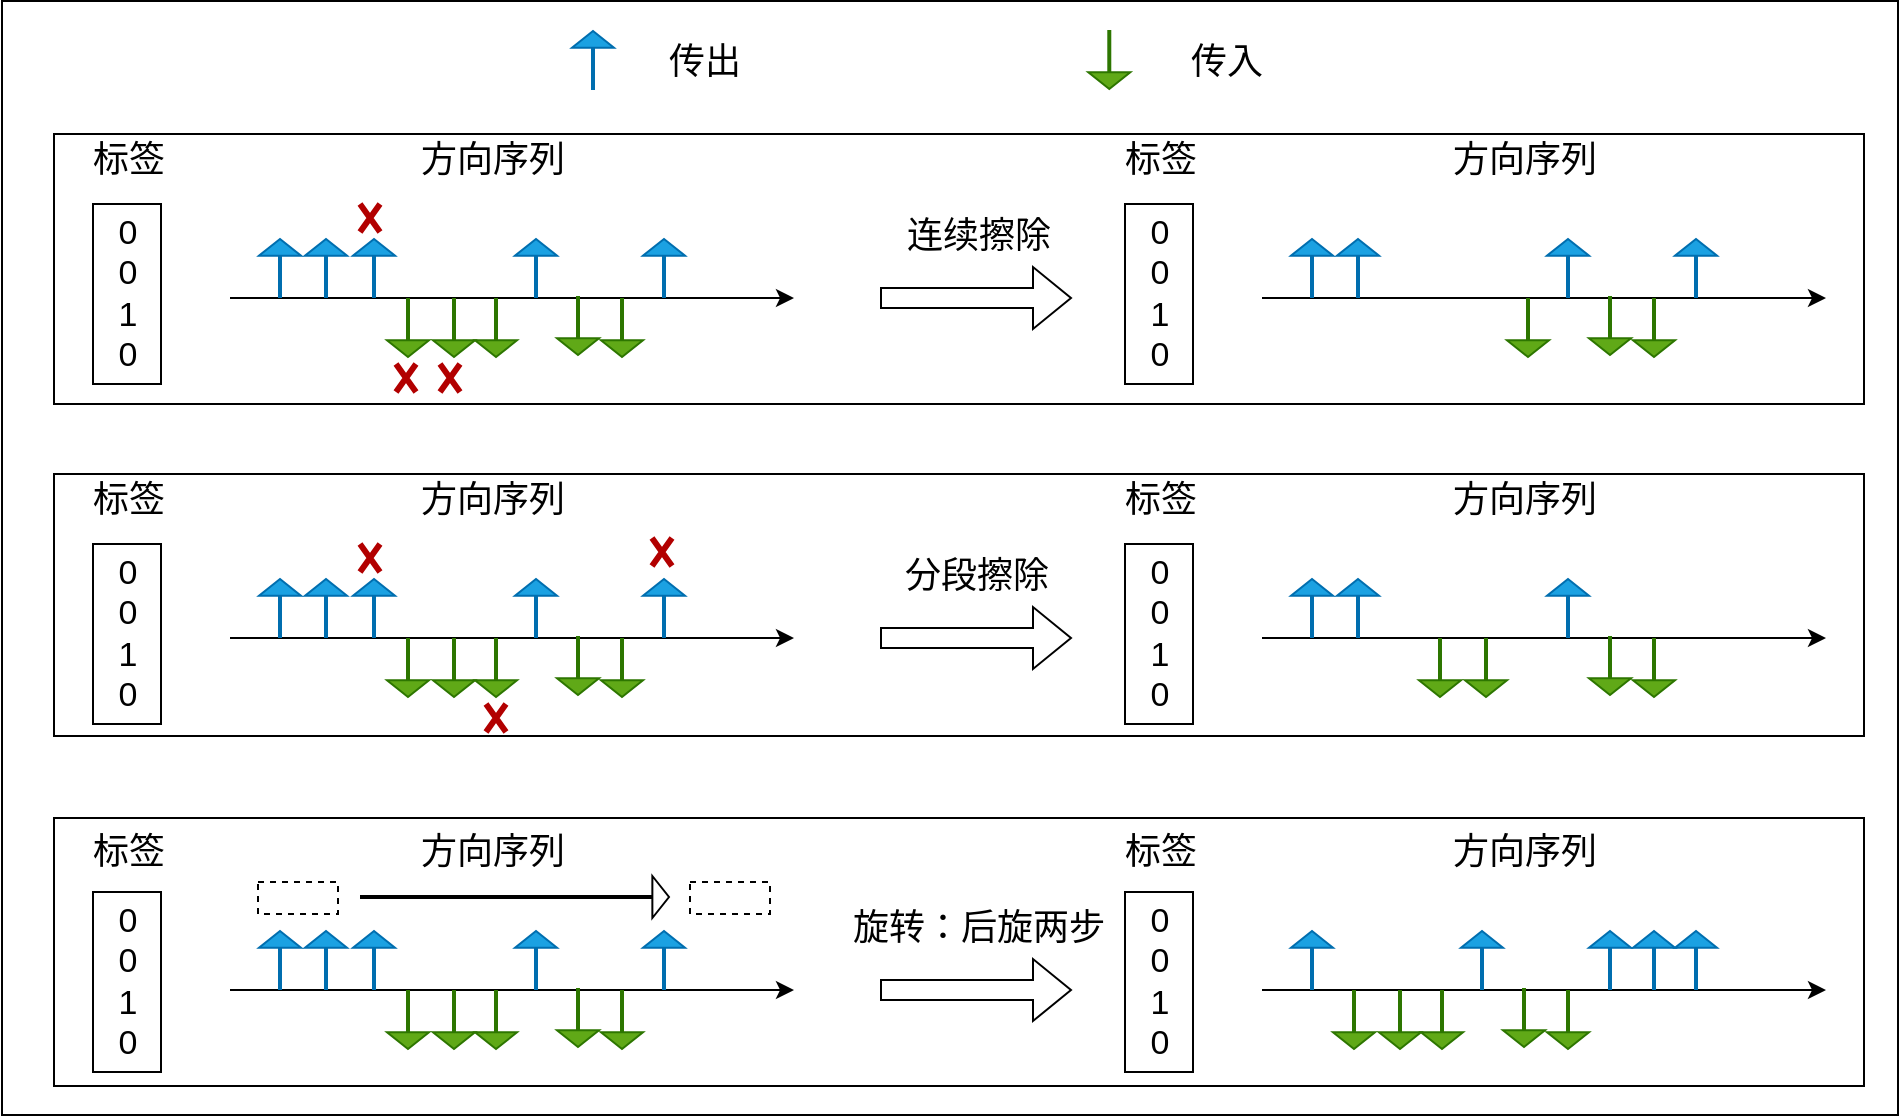 <mxfile version="24.2.7" type="github">
  <diagram name="第 1 页" id="veTfEaaRUg24bMU7oj6q">
    <mxGraphModel dx="2250" dy="939" grid="0" gridSize="10" guides="1" tooltips="1" connect="1" arrows="1" fold="1" page="0" pageScale="1" pageWidth="827" pageHeight="1169" math="0" shadow="0">
      <root>
        <mxCell id="0" />
        <mxCell id="1" parent="0" />
        <mxCell id="7KPiV920Xkv_OjgTi7J9-102" value="" style="endArrow=classic;html=1;rounded=0;fontStyle=0" edge="1" parent="1">
          <mxGeometry width="50" height="50" relative="1" as="geometry">
            <mxPoint x="-697" y="264" as="sourcePoint" />
            <mxPoint x="-415" y="264" as="targetPoint" />
          </mxGeometry>
        </mxCell>
        <mxCell id="7KPiV920Xkv_OjgTi7J9-103" value="" style="shape=flexArrow;endArrow=classic;html=1;rounded=0;fontStyle=0" edge="1" parent="1">
          <mxGeometry width="50" height="50" relative="1" as="geometry">
            <mxPoint x="-372" y="264" as="sourcePoint" />
            <mxPoint x="-276" y="264" as="targetPoint" />
          </mxGeometry>
        </mxCell>
        <mxCell id="7KPiV920Xkv_OjgTi7J9-104" value="&lt;font size=&quot;1&quot;&gt;&lt;span style=&quot;font-size: 18px;&quot;&gt;分段擦除&lt;/span&gt;&lt;/font&gt;" style="text;html=1;align=center;verticalAlign=middle;resizable=0;points=[];autosize=1;strokeColor=none;fillColor=none;fontStyle=0" vertex="1" parent="1">
          <mxGeometry x="-369" y="216" width="90" height="34" as="geometry" />
        </mxCell>
        <mxCell id="7KPiV920Xkv_OjgTi7J9-105" value="" style="shape=flexArrow;endArrow=classic;html=1;rounded=0;endWidth=19;endSize=2.44;width=1;fillColor=#1ba1e2;strokeColor=#006EAF;fontStyle=0" edge="1" parent="1">
          <mxGeometry width="50" height="50" relative="1" as="geometry">
            <mxPoint x="-649" y="264" as="sourcePoint" />
            <mxPoint x="-649" y="234" as="targetPoint" />
          </mxGeometry>
        </mxCell>
        <mxCell id="7KPiV920Xkv_OjgTi7J9-106" value="" style="shape=flexArrow;endArrow=classic;html=1;rounded=0;endWidth=19;endSize=2.44;width=1;fillColor=#1ba1e2;strokeColor=#006EAF;fontStyle=0" edge="1" parent="1">
          <mxGeometry width="50" height="50" relative="1" as="geometry">
            <mxPoint x="-625" y="264" as="sourcePoint" />
            <mxPoint x="-625" y="234" as="targetPoint" />
          </mxGeometry>
        </mxCell>
        <mxCell id="7KPiV920Xkv_OjgTi7J9-107" value="" style="shape=flexArrow;endArrow=classic;html=1;rounded=0;endWidth=19;endSize=2.44;width=1;fillColor=#1ba1e2;strokeColor=#006EAF;fontStyle=0" edge="1" parent="1">
          <mxGeometry width="50" height="50" relative="1" as="geometry">
            <mxPoint x="-672" y="264" as="sourcePoint" />
            <mxPoint x="-672" y="234" as="targetPoint" />
          </mxGeometry>
        </mxCell>
        <mxCell id="7KPiV920Xkv_OjgTi7J9-108" value="" style="shape=flexArrow;endArrow=classic;html=1;rounded=0;fillColor=#60a917;strokeColor=#2D7600;endWidth=19;endSize=2.44;width=1;fontStyle=0" edge="1" parent="1">
          <mxGeometry width="50" height="50" relative="1" as="geometry">
            <mxPoint x="-608" y="264" as="sourcePoint" />
            <mxPoint x="-608" y="294" as="targetPoint" />
          </mxGeometry>
        </mxCell>
        <mxCell id="7KPiV920Xkv_OjgTi7J9-109" value="" style="shape=flexArrow;endArrow=classic;html=1;rounded=0;fillColor=#60a917;strokeColor=#2D7600;endWidth=19;endSize=2.44;width=1;fontStyle=0" edge="1" parent="1">
          <mxGeometry width="50" height="50" relative="1" as="geometry">
            <mxPoint x="-585" y="264" as="sourcePoint" />
            <mxPoint x="-585" y="294" as="targetPoint" />
          </mxGeometry>
        </mxCell>
        <mxCell id="7KPiV920Xkv_OjgTi7J9-110" value="" style="shape=flexArrow;endArrow=classic;html=1;rounded=0;fillColor=#60a917;strokeColor=#2D7600;endWidth=19;endSize=2.44;width=1;fontStyle=0" edge="1" parent="1">
          <mxGeometry width="50" height="50" relative="1" as="geometry">
            <mxPoint x="-564" y="264" as="sourcePoint" />
            <mxPoint x="-564" y="294" as="targetPoint" />
          </mxGeometry>
        </mxCell>
        <mxCell id="7KPiV920Xkv_OjgTi7J9-111" value="" style="shape=flexArrow;endArrow=classic;html=1;rounded=0;endWidth=19;endSize=2.44;width=1;fillColor=#1ba1e2;strokeColor=#006EAF;fontStyle=0" edge="1" parent="1">
          <mxGeometry width="50" height="50" relative="1" as="geometry">
            <mxPoint x="-544" y="264" as="sourcePoint" />
            <mxPoint x="-544" y="234" as="targetPoint" />
          </mxGeometry>
        </mxCell>
        <mxCell id="7KPiV920Xkv_OjgTi7J9-112" value="" style="shape=flexArrow;endArrow=classic;html=1;rounded=0;fillColor=#60a917;strokeColor=#2D7600;endWidth=19;endSize=2.44;width=1;fontStyle=0" edge="1" parent="1">
          <mxGeometry width="50" height="50" relative="1" as="geometry">
            <mxPoint x="-523" y="263" as="sourcePoint" />
            <mxPoint x="-523" y="293" as="targetPoint" />
          </mxGeometry>
        </mxCell>
        <mxCell id="7KPiV920Xkv_OjgTi7J9-113" value="" style="shape=flexArrow;endArrow=classic;html=1;rounded=0;fillColor=#60a917;strokeColor=#2D7600;endWidth=19;endSize=2.44;width=1;fontStyle=0" edge="1" parent="1">
          <mxGeometry width="50" height="50" relative="1" as="geometry">
            <mxPoint x="-501" y="264" as="sourcePoint" />
            <mxPoint x="-501" y="294" as="targetPoint" />
          </mxGeometry>
        </mxCell>
        <mxCell id="7KPiV920Xkv_OjgTi7J9-114" value="" style="shape=flexArrow;endArrow=classic;html=1;rounded=0;endWidth=19;endSize=2.44;width=1;fillColor=#1ba1e2;strokeColor=#006EAF;fontStyle=0" edge="1" parent="1">
          <mxGeometry width="50" height="50" relative="1" as="geometry">
            <mxPoint x="-480" y="264" as="sourcePoint" />
            <mxPoint x="-480" y="234" as="targetPoint" />
          </mxGeometry>
        </mxCell>
        <mxCell id="7KPiV920Xkv_OjgTi7J9-115" value="&lt;font size=&quot;1&quot;&gt;&lt;span&gt;&lt;font style=&quot;font-size: 18px;&quot;&gt;方向序列&lt;/font&gt;&lt;/span&gt;&lt;/font&gt;" style="text;html=1;align=center;verticalAlign=middle;resizable=0;points=[];autosize=1;strokeColor=none;fillColor=none;fontStyle=0" vertex="1" parent="1">
          <mxGeometry x="-611" y="178" width="90" height="34" as="geometry" />
        </mxCell>
        <mxCell id="7KPiV920Xkv_OjgTi7J9-116" value="&lt;font size=&quot;1&quot;&gt;&lt;span&gt;&lt;font style=&quot;font-size: 18px;&quot;&gt;标签&lt;/font&gt;&lt;/span&gt;&lt;/font&gt;" style="text;html=1;align=center;verticalAlign=middle;resizable=0;points=[];autosize=1;strokeColor=none;fillColor=none;fontStyle=0" vertex="1" parent="1">
          <mxGeometry x="-775" y="178" width="54" height="34" as="geometry" />
        </mxCell>
        <mxCell id="7KPiV920Xkv_OjgTi7J9-117" value="&lt;div style=&quot;font-size: 17px;&quot;&gt;&lt;font style=&quot;font-size: 17px;&quot;&gt;&lt;span&gt;&lt;font style=&quot;font-size: 17px;&quot;&gt;0&lt;/font&gt;&lt;/span&gt;&lt;/font&gt;&lt;/div&gt;&lt;div style=&quot;font-size: 17px;&quot;&gt;&lt;font style=&quot;font-size: 17px;&quot;&gt;&lt;span&gt;&lt;font style=&quot;font-size: 17px;&quot;&gt;0&lt;br&gt;&lt;/font&gt;&lt;/span&gt;&lt;/font&gt;&lt;/div&gt;&lt;div style=&quot;font-size: 17px;&quot;&gt;&lt;font style=&quot;font-size: 17px;&quot;&gt;&lt;span&gt;&lt;font style=&quot;font-size: 17px;&quot;&gt;1&lt;/font&gt;&lt;/span&gt;&lt;/font&gt;&lt;/div&gt;&lt;div style=&quot;font-size: 17px;&quot;&gt;&lt;font style=&quot;font-size: 17px;&quot;&gt;&lt;span&gt;&lt;font style=&quot;font-size: 17px;&quot;&gt;&lt;font style=&quot;font-size: 17px;&quot;&gt;0&lt;/font&gt;&lt;br&gt;&lt;/font&gt;&lt;/span&gt;&lt;/font&gt;&lt;/div&gt;" style="rounded=0;whiteSpace=wrap;html=1;fontStyle=0" vertex="1" parent="1">
          <mxGeometry x="-765.5" y="391" width="34" height="90" as="geometry" />
        </mxCell>
        <mxCell id="7KPiV920Xkv_OjgTi7J9-118" value="" style="shape=umlDestroy;whiteSpace=wrap;html=1;strokeWidth=3;targetShapes=umlLifeline;fillColor=#e51400;fontColor=#ffffff;strokeColor=#B20000;fontStyle=0" vertex="1" parent="1">
          <mxGeometry x="-486" y="214" width="10" height="14" as="geometry" />
        </mxCell>
        <mxCell id="7KPiV920Xkv_OjgTi7J9-119" value="" style="shape=umlDestroy;whiteSpace=wrap;html=1;strokeWidth=3;targetShapes=umlLifeline;fillColor=#e51400;fontColor=#ffffff;strokeColor=#B20000;fontStyle=0" vertex="1" parent="1">
          <mxGeometry x="-632" y="217" width="10" height="14" as="geometry" />
        </mxCell>
        <mxCell id="7KPiV920Xkv_OjgTi7J9-120" value="" style="shape=umlDestroy;whiteSpace=wrap;html=1;strokeWidth=3;targetShapes=umlLifeline;fillColor=#e51400;fontColor=#ffffff;strokeColor=#B20000;fontStyle=0" vertex="1" parent="1">
          <mxGeometry x="-569" y="297" width="10" height="14" as="geometry" />
        </mxCell>
        <mxCell id="7KPiV920Xkv_OjgTi7J9-121" value="" style="endArrow=classic;html=1;rounded=0;fontStyle=0" edge="1" parent="1">
          <mxGeometry width="50" height="50" relative="1" as="geometry">
            <mxPoint x="-181" y="264" as="sourcePoint" />
            <mxPoint x="101" y="264" as="targetPoint" />
          </mxGeometry>
        </mxCell>
        <mxCell id="7KPiV920Xkv_OjgTi7J9-122" value="" style="shape=flexArrow;endArrow=classic;html=1;rounded=0;endWidth=19;endSize=2.44;width=1;fillColor=#1ba1e2;strokeColor=#006EAF;fontStyle=0" edge="1" parent="1">
          <mxGeometry width="50" height="50" relative="1" as="geometry">
            <mxPoint x="-133" y="264" as="sourcePoint" />
            <mxPoint x="-133" y="234" as="targetPoint" />
          </mxGeometry>
        </mxCell>
        <mxCell id="7KPiV920Xkv_OjgTi7J9-123" value="" style="shape=flexArrow;endArrow=classic;html=1;rounded=0;endWidth=19;endSize=2.44;width=1;fillColor=#1ba1e2;strokeColor=#006EAF;fontStyle=0" edge="1" parent="1">
          <mxGeometry width="50" height="50" relative="1" as="geometry">
            <mxPoint x="-156" y="264" as="sourcePoint" />
            <mxPoint x="-156" y="234" as="targetPoint" />
          </mxGeometry>
        </mxCell>
        <mxCell id="7KPiV920Xkv_OjgTi7J9-124" value="" style="shape=flexArrow;endArrow=classic;html=1;rounded=0;fillColor=#60a917;strokeColor=#2D7600;endWidth=19;endSize=2.44;width=1;fontStyle=0" edge="1" parent="1">
          <mxGeometry width="50" height="50" relative="1" as="geometry">
            <mxPoint x="-92" y="264" as="sourcePoint" />
            <mxPoint x="-92" y="294" as="targetPoint" />
          </mxGeometry>
        </mxCell>
        <mxCell id="7KPiV920Xkv_OjgTi7J9-125" value="" style="shape=flexArrow;endArrow=classic;html=1;rounded=0;fillColor=#60a917;strokeColor=#2D7600;endWidth=19;endSize=2.44;width=1;fontStyle=0" edge="1" parent="1">
          <mxGeometry width="50" height="50" relative="1" as="geometry">
            <mxPoint x="-69" y="264" as="sourcePoint" />
            <mxPoint x="-69" y="294" as="targetPoint" />
          </mxGeometry>
        </mxCell>
        <mxCell id="7KPiV920Xkv_OjgTi7J9-126" value="" style="shape=flexArrow;endArrow=classic;html=1;rounded=0;endWidth=19;endSize=2.44;width=1;fillColor=#1ba1e2;strokeColor=#006EAF;fontStyle=0" edge="1" parent="1">
          <mxGeometry width="50" height="50" relative="1" as="geometry">
            <mxPoint x="-28" y="264" as="sourcePoint" />
            <mxPoint x="-28" y="234" as="targetPoint" />
          </mxGeometry>
        </mxCell>
        <mxCell id="7KPiV920Xkv_OjgTi7J9-127" value="" style="shape=flexArrow;endArrow=classic;html=1;rounded=0;fillColor=#60a917;strokeColor=#2D7600;endWidth=19;endSize=2.44;width=1;fontStyle=0" edge="1" parent="1">
          <mxGeometry width="50" height="50" relative="1" as="geometry">
            <mxPoint x="-7" y="263" as="sourcePoint" />
            <mxPoint x="-7" y="293" as="targetPoint" />
          </mxGeometry>
        </mxCell>
        <mxCell id="7KPiV920Xkv_OjgTi7J9-128" value="" style="shape=flexArrow;endArrow=classic;html=1;rounded=0;fillColor=#60a917;strokeColor=#2D7600;endWidth=19;endSize=2.44;width=1;fontStyle=0" edge="1" parent="1">
          <mxGeometry width="50" height="50" relative="1" as="geometry">
            <mxPoint x="15" y="264" as="sourcePoint" />
            <mxPoint x="15" y="294" as="targetPoint" />
          </mxGeometry>
        </mxCell>
        <mxCell id="7KPiV920Xkv_OjgTi7J9-129" value="&lt;font size=&quot;1&quot;&gt;&lt;span&gt;&lt;font style=&quot;font-size: 18px;&quot;&gt;方向序列&lt;/font&gt;&lt;/span&gt;&lt;/font&gt;" style="text;html=1;align=center;verticalAlign=middle;resizable=0;points=[];autosize=1;strokeColor=none;fillColor=none;fontStyle=0" vertex="1" parent="1">
          <mxGeometry x="-95" y="178" width="90" height="34" as="geometry" />
        </mxCell>
        <mxCell id="7KPiV920Xkv_OjgTi7J9-130" value="&lt;font size=&quot;1&quot;&gt;&lt;span&gt;&lt;font style=&quot;font-size: 18px;&quot;&gt;标签&lt;/font&gt;&lt;/span&gt;&lt;/font&gt;" style="text;html=1;align=center;verticalAlign=middle;resizable=0;points=[];autosize=1;strokeColor=none;fillColor=none;fontStyle=0" vertex="1" parent="1">
          <mxGeometry x="-259" y="178" width="54" height="34" as="geometry" />
        </mxCell>
        <mxCell id="7KPiV920Xkv_OjgTi7J9-131" value="&lt;div style=&quot;font-size: 17px;&quot;&gt;&lt;font style=&quot;font-size: 17px;&quot;&gt;&lt;span&gt;&lt;font style=&quot;font-size: 17px;&quot;&gt;0&lt;/font&gt;&lt;/span&gt;&lt;/font&gt;&lt;/div&gt;&lt;div style=&quot;font-size: 17px;&quot;&gt;&lt;font style=&quot;font-size: 17px;&quot;&gt;&lt;span&gt;&lt;font style=&quot;font-size: 17px;&quot;&gt;0&lt;br&gt;&lt;/font&gt;&lt;/span&gt;&lt;/font&gt;&lt;/div&gt;&lt;div style=&quot;font-size: 17px;&quot;&gt;&lt;font style=&quot;font-size: 17px;&quot;&gt;&lt;span&gt;&lt;font style=&quot;font-size: 17px;&quot;&gt;1&lt;/font&gt;&lt;/span&gt;&lt;/font&gt;&lt;/div&gt;&lt;div style=&quot;font-size: 17px;&quot;&gt;&lt;font style=&quot;font-size: 17px;&quot;&gt;&lt;span&gt;&lt;font style=&quot;font-size: 17px;&quot;&gt;&lt;font style=&quot;font-size: 17px;&quot;&gt;0&lt;/font&gt;&lt;br&gt;&lt;/font&gt;&lt;/span&gt;&lt;/font&gt;&lt;/div&gt;" style="rounded=0;whiteSpace=wrap;html=1;fontStyle=0" vertex="1" parent="1">
          <mxGeometry x="-249.5" y="217" width="34" height="90" as="geometry" />
        </mxCell>
        <mxCell id="7KPiV920Xkv_OjgTi7J9-132" value="" style="endArrow=classic;html=1;rounded=0;fontStyle=0" edge="1" parent="1">
          <mxGeometry width="50" height="50" relative="1" as="geometry">
            <mxPoint x="-697" y="94" as="sourcePoint" />
            <mxPoint x="-415" y="94" as="targetPoint" />
          </mxGeometry>
        </mxCell>
        <mxCell id="7KPiV920Xkv_OjgTi7J9-133" value="" style="shape=flexArrow;endArrow=classic;html=1;rounded=0;fontStyle=0" edge="1" parent="1">
          <mxGeometry width="50" height="50" relative="1" as="geometry">
            <mxPoint x="-372" y="94" as="sourcePoint" />
            <mxPoint x="-276" y="94" as="targetPoint" />
          </mxGeometry>
        </mxCell>
        <mxCell id="7KPiV920Xkv_OjgTi7J9-134" value="&lt;font size=&quot;1&quot;&gt;&lt;span style=&quot;font-size: 18px;&quot;&gt;连续擦除&lt;/span&gt;&lt;/font&gt;" style="text;html=1;align=center;verticalAlign=middle;resizable=0;points=[];autosize=1;strokeColor=none;fillColor=none;fontStyle=0" vertex="1" parent="1">
          <mxGeometry x="-368" y="46" width="90" height="34" as="geometry" />
        </mxCell>
        <mxCell id="7KPiV920Xkv_OjgTi7J9-135" value="" style="shape=flexArrow;endArrow=classic;html=1;rounded=0;endWidth=19;endSize=2.44;width=1;fillColor=#1ba1e2;strokeColor=#006EAF;fontStyle=0" edge="1" parent="1">
          <mxGeometry width="50" height="50" relative="1" as="geometry">
            <mxPoint x="-649" y="94" as="sourcePoint" />
            <mxPoint x="-649" y="64" as="targetPoint" />
          </mxGeometry>
        </mxCell>
        <mxCell id="7KPiV920Xkv_OjgTi7J9-136" value="" style="shape=flexArrow;endArrow=classic;html=1;rounded=0;endWidth=19;endSize=2.44;width=1;fillColor=#1ba1e2;strokeColor=#006EAF;fontStyle=0" edge="1" parent="1">
          <mxGeometry width="50" height="50" relative="1" as="geometry">
            <mxPoint x="-625" y="94" as="sourcePoint" />
            <mxPoint x="-625" y="64" as="targetPoint" />
          </mxGeometry>
        </mxCell>
        <mxCell id="7KPiV920Xkv_OjgTi7J9-137" value="" style="shape=flexArrow;endArrow=classic;html=1;rounded=0;endWidth=19;endSize=2.44;width=1;fillColor=#1ba1e2;strokeColor=#006EAF;fontStyle=0" edge="1" parent="1">
          <mxGeometry width="50" height="50" relative="1" as="geometry">
            <mxPoint x="-672" y="94" as="sourcePoint" />
            <mxPoint x="-672" y="64" as="targetPoint" />
          </mxGeometry>
        </mxCell>
        <mxCell id="7KPiV920Xkv_OjgTi7J9-138" value="" style="shape=flexArrow;endArrow=classic;html=1;rounded=0;fillColor=#60a917;strokeColor=#2D7600;endWidth=19;endSize=2.44;width=1;fontStyle=0" edge="1" parent="1">
          <mxGeometry width="50" height="50" relative="1" as="geometry">
            <mxPoint x="-608" y="94" as="sourcePoint" />
            <mxPoint x="-608" y="124" as="targetPoint" />
          </mxGeometry>
        </mxCell>
        <mxCell id="7KPiV920Xkv_OjgTi7J9-139" value="" style="shape=flexArrow;endArrow=classic;html=1;rounded=0;fillColor=#60a917;strokeColor=#2D7600;endWidth=19;endSize=2.44;width=1;fontStyle=0" edge="1" parent="1">
          <mxGeometry width="50" height="50" relative="1" as="geometry">
            <mxPoint x="-585" y="94" as="sourcePoint" />
            <mxPoint x="-585" y="124" as="targetPoint" />
          </mxGeometry>
        </mxCell>
        <mxCell id="7KPiV920Xkv_OjgTi7J9-140" value="" style="shape=flexArrow;endArrow=classic;html=1;rounded=0;fillColor=#60a917;strokeColor=#2D7600;endWidth=19;endSize=2.44;width=1;fontStyle=0" edge="1" parent="1">
          <mxGeometry width="50" height="50" relative="1" as="geometry">
            <mxPoint x="-564" y="94" as="sourcePoint" />
            <mxPoint x="-564" y="124" as="targetPoint" />
          </mxGeometry>
        </mxCell>
        <mxCell id="7KPiV920Xkv_OjgTi7J9-141" value="" style="shape=flexArrow;endArrow=classic;html=1;rounded=0;endWidth=19;endSize=2.44;width=1;fillColor=#1ba1e2;strokeColor=#006EAF;fontStyle=0" edge="1" parent="1">
          <mxGeometry width="50" height="50" relative="1" as="geometry">
            <mxPoint x="-544" y="94" as="sourcePoint" />
            <mxPoint x="-544" y="64" as="targetPoint" />
          </mxGeometry>
        </mxCell>
        <mxCell id="7KPiV920Xkv_OjgTi7J9-142" value="" style="shape=flexArrow;endArrow=classic;html=1;rounded=0;fillColor=#60a917;strokeColor=#2D7600;endWidth=19;endSize=2.44;width=1;fontStyle=0" edge="1" parent="1">
          <mxGeometry width="50" height="50" relative="1" as="geometry">
            <mxPoint x="-523" y="93" as="sourcePoint" />
            <mxPoint x="-523" y="123" as="targetPoint" />
          </mxGeometry>
        </mxCell>
        <mxCell id="7KPiV920Xkv_OjgTi7J9-143" value="" style="shape=flexArrow;endArrow=classic;html=1;rounded=0;fillColor=#60a917;strokeColor=#2D7600;endWidth=19;endSize=2.44;width=1;fontStyle=0" edge="1" parent="1">
          <mxGeometry width="50" height="50" relative="1" as="geometry">
            <mxPoint x="-501" y="94" as="sourcePoint" />
            <mxPoint x="-501" y="124" as="targetPoint" />
          </mxGeometry>
        </mxCell>
        <mxCell id="7KPiV920Xkv_OjgTi7J9-144" value="" style="shape=flexArrow;endArrow=classic;html=1;rounded=0;endWidth=19;endSize=2.44;width=1;fillColor=#1ba1e2;strokeColor=#006EAF;fontStyle=0" edge="1" parent="1">
          <mxGeometry width="50" height="50" relative="1" as="geometry">
            <mxPoint x="-480" y="94" as="sourcePoint" />
            <mxPoint x="-480" y="64" as="targetPoint" />
          </mxGeometry>
        </mxCell>
        <mxCell id="7KPiV920Xkv_OjgTi7J9-145" value="&lt;font size=&quot;1&quot;&gt;&lt;span&gt;&lt;font style=&quot;font-size: 18px;&quot;&gt;方向序列&lt;/font&gt;&lt;/span&gt;&lt;/font&gt;" style="text;html=1;align=center;verticalAlign=middle;resizable=0;points=[];autosize=1;strokeColor=none;fillColor=none;fontStyle=0" vertex="1" parent="1">
          <mxGeometry x="-611" y="8" width="90" height="34" as="geometry" />
        </mxCell>
        <mxCell id="7KPiV920Xkv_OjgTi7J9-146" value="&lt;font size=&quot;1&quot;&gt;&lt;span&gt;&lt;font style=&quot;font-size: 18px;&quot;&gt;标签&lt;/font&gt;&lt;/span&gt;&lt;/font&gt;" style="text;html=1;align=center;verticalAlign=middle;resizable=0;points=[];autosize=1;strokeColor=none;fillColor=none;fontStyle=0" vertex="1" parent="1">
          <mxGeometry x="-775" y="8" width="54" height="34" as="geometry" />
        </mxCell>
        <mxCell id="7KPiV920Xkv_OjgTi7J9-147" value="&lt;div style=&quot;font-size: 17px;&quot;&gt;&lt;font style=&quot;font-size: 17px;&quot;&gt;&lt;span&gt;&lt;font style=&quot;font-size: 17px;&quot;&gt;0&lt;/font&gt;&lt;/span&gt;&lt;/font&gt;&lt;/div&gt;&lt;div style=&quot;font-size: 17px;&quot;&gt;&lt;font style=&quot;font-size: 17px;&quot;&gt;&lt;span&gt;&lt;font style=&quot;font-size: 17px;&quot;&gt;0&lt;br&gt;&lt;/font&gt;&lt;/span&gt;&lt;/font&gt;&lt;/div&gt;&lt;div style=&quot;font-size: 17px;&quot;&gt;&lt;font style=&quot;font-size: 17px;&quot;&gt;&lt;span&gt;&lt;font style=&quot;font-size: 17px;&quot;&gt;1&lt;/font&gt;&lt;/span&gt;&lt;/font&gt;&lt;/div&gt;&lt;div style=&quot;font-size: 17px;&quot;&gt;&lt;font style=&quot;font-size: 17px;&quot;&gt;&lt;span&gt;&lt;font style=&quot;font-size: 17px;&quot;&gt;&lt;font style=&quot;font-size: 17px;&quot;&gt;0&lt;/font&gt;&lt;br&gt;&lt;/font&gt;&lt;/span&gt;&lt;/font&gt;&lt;/div&gt;" style="rounded=0;whiteSpace=wrap;html=1;fontStyle=0" vertex="1" parent="1">
          <mxGeometry x="-765.5" y="47" width="34" height="90" as="geometry" />
        </mxCell>
        <mxCell id="7KPiV920Xkv_OjgTi7J9-148" value="" style="shape=umlDestroy;whiteSpace=wrap;html=1;strokeWidth=3;targetShapes=umlLifeline;fillColor=#e51400;fontColor=#ffffff;strokeColor=#B20000;fontStyle=0" vertex="1" parent="1">
          <mxGeometry x="-592" y="127" width="10" height="14" as="geometry" />
        </mxCell>
        <mxCell id="7KPiV920Xkv_OjgTi7J9-149" value="" style="shape=umlDestroy;whiteSpace=wrap;html=1;strokeWidth=3;targetShapes=umlLifeline;fillColor=#e51400;fontColor=#ffffff;strokeColor=#B20000;fontStyle=0" vertex="1" parent="1">
          <mxGeometry x="-632" y="47" width="10" height="14" as="geometry" />
        </mxCell>
        <mxCell id="7KPiV920Xkv_OjgTi7J9-150" value="" style="endArrow=classic;html=1;rounded=0;fontStyle=0" edge="1" parent="1">
          <mxGeometry width="50" height="50" relative="1" as="geometry">
            <mxPoint x="-181" y="94" as="sourcePoint" />
            <mxPoint x="101" y="94" as="targetPoint" />
          </mxGeometry>
        </mxCell>
        <mxCell id="7KPiV920Xkv_OjgTi7J9-151" value="" style="shape=flexArrow;endArrow=classic;html=1;rounded=0;endWidth=19;endSize=2.44;width=1;fillColor=#1ba1e2;strokeColor=#006EAF;fontStyle=0" edge="1" parent="1">
          <mxGeometry width="50" height="50" relative="1" as="geometry">
            <mxPoint x="-133" y="94" as="sourcePoint" />
            <mxPoint x="-133" y="64" as="targetPoint" />
          </mxGeometry>
        </mxCell>
        <mxCell id="7KPiV920Xkv_OjgTi7J9-152" value="" style="shape=flexArrow;endArrow=classic;html=1;rounded=0;endWidth=19;endSize=2.44;width=1;fillColor=#1ba1e2;strokeColor=#006EAF;fontStyle=0" edge="1" parent="1">
          <mxGeometry width="50" height="50" relative="1" as="geometry">
            <mxPoint x="-156" y="94" as="sourcePoint" />
            <mxPoint x="-156" y="64" as="targetPoint" />
          </mxGeometry>
        </mxCell>
        <mxCell id="7KPiV920Xkv_OjgTi7J9-153" value="" style="shape=flexArrow;endArrow=classic;html=1;rounded=0;fillColor=#60a917;strokeColor=#2D7600;endWidth=19;endSize=2.44;width=1;fontStyle=0" edge="1" parent="1">
          <mxGeometry width="50" height="50" relative="1" as="geometry">
            <mxPoint x="-48" y="94" as="sourcePoint" />
            <mxPoint x="-48" y="124" as="targetPoint" />
          </mxGeometry>
        </mxCell>
        <mxCell id="7KPiV920Xkv_OjgTi7J9-154" value="" style="shape=flexArrow;endArrow=classic;html=1;rounded=0;endWidth=19;endSize=2.44;width=1;fillColor=#1ba1e2;strokeColor=#006EAF;fontStyle=0" edge="1" parent="1">
          <mxGeometry width="50" height="50" relative="1" as="geometry">
            <mxPoint x="-28" y="94" as="sourcePoint" />
            <mxPoint x="-28" y="64" as="targetPoint" />
          </mxGeometry>
        </mxCell>
        <mxCell id="7KPiV920Xkv_OjgTi7J9-155" value="" style="shape=flexArrow;endArrow=classic;html=1;rounded=0;fillColor=#60a917;strokeColor=#2D7600;endWidth=19;endSize=2.44;width=1;fontStyle=0" edge="1" parent="1">
          <mxGeometry width="50" height="50" relative="1" as="geometry">
            <mxPoint x="-7" y="93" as="sourcePoint" />
            <mxPoint x="-7" y="123" as="targetPoint" />
          </mxGeometry>
        </mxCell>
        <mxCell id="7KPiV920Xkv_OjgTi7J9-156" value="" style="shape=flexArrow;endArrow=classic;html=1;rounded=0;fillColor=#60a917;strokeColor=#2D7600;endWidth=19;endSize=2.44;width=1;fontStyle=0" edge="1" parent="1">
          <mxGeometry width="50" height="50" relative="1" as="geometry">
            <mxPoint x="15" y="94" as="sourcePoint" />
            <mxPoint x="15" y="124" as="targetPoint" />
          </mxGeometry>
        </mxCell>
        <mxCell id="7KPiV920Xkv_OjgTi7J9-157" value="" style="shape=flexArrow;endArrow=classic;html=1;rounded=0;endWidth=19;endSize=2.44;width=1;fillColor=#1ba1e2;strokeColor=#006EAF;fontStyle=0" edge="1" parent="1">
          <mxGeometry width="50" height="50" relative="1" as="geometry">
            <mxPoint x="36" y="94" as="sourcePoint" />
            <mxPoint x="36" y="64" as="targetPoint" />
          </mxGeometry>
        </mxCell>
        <mxCell id="7KPiV920Xkv_OjgTi7J9-158" value="&lt;font size=&quot;1&quot;&gt;&lt;span&gt;&lt;font style=&quot;font-size: 18px;&quot;&gt;方向序列&lt;/font&gt;&lt;/span&gt;&lt;/font&gt;" style="text;html=1;align=center;verticalAlign=middle;resizable=0;points=[];autosize=1;strokeColor=none;fillColor=none;fontStyle=0" vertex="1" parent="1">
          <mxGeometry x="-95" y="8" width="90" height="34" as="geometry" />
        </mxCell>
        <mxCell id="7KPiV920Xkv_OjgTi7J9-159" value="&lt;font size=&quot;1&quot;&gt;&lt;span&gt;&lt;font style=&quot;font-size: 18px;&quot;&gt;标签&lt;/font&gt;&lt;/span&gt;&lt;/font&gt;" style="text;html=1;align=center;verticalAlign=middle;resizable=0;points=[];autosize=1;strokeColor=none;fillColor=none;fontStyle=0" vertex="1" parent="1">
          <mxGeometry x="-259" y="8" width="54" height="34" as="geometry" />
        </mxCell>
        <mxCell id="7KPiV920Xkv_OjgTi7J9-160" value="&lt;div style=&quot;font-size: 17px;&quot;&gt;&lt;font style=&quot;font-size: 17px;&quot;&gt;&lt;span&gt;&lt;font style=&quot;font-size: 17px;&quot;&gt;0&lt;/font&gt;&lt;/span&gt;&lt;/font&gt;&lt;/div&gt;&lt;div style=&quot;font-size: 17px;&quot;&gt;&lt;font style=&quot;font-size: 17px;&quot;&gt;&lt;span&gt;&lt;font style=&quot;font-size: 17px;&quot;&gt;0&lt;br&gt;&lt;/font&gt;&lt;/span&gt;&lt;/font&gt;&lt;/div&gt;&lt;div style=&quot;font-size: 17px;&quot;&gt;&lt;font style=&quot;font-size: 17px;&quot;&gt;&lt;span&gt;&lt;font style=&quot;font-size: 17px;&quot;&gt;1&lt;/font&gt;&lt;/span&gt;&lt;/font&gt;&lt;/div&gt;&lt;div style=&quot;font-size: 17px;&quot;&gt;&lt;font style=&quot;font-size: 17px;&quot;&gt;&lt;span&gt;&lt;font style=&quot;font-size: 17px;&quot;&gt;&lt;font style=&quot;font-size: 17px;&quot;&gt;0&lt;/font&gt;&lt;br&gt;&lt;/font&gt;&lt;/span&gt;&lt;/font&gt;&lt;/div&gt;" style="rounded=0;whiteSpace=wrap;html=1;fontStyle=0" vertex="1" parent="1">
          <mxGeometry x="-249.5" y="47" width="34" height="90" as="geometry" />
        </mxCell>
        <mxCell id="7KPiV920Xkv_OjgTi7J9-161" value="" style="endArrow=classic;html=1;rounded=0;fontStyle=0" edge="1" parent="1">
          <mxGeometry width="50" height="50" relative="1" as="geometry">
            <mxPoint x="-697" y="440" as="sourcePoint" />
            <mxPoint x="-415" y="440" as="targetPoint" />
          </mxGeometry>
        </mxCell>
        <mxCell id="7KPiV920Xkv_OjgTi7J9-162" value="" style="shape=flexArrow;endArrow=classic;html=1;rounded=0;fontStyle=0" edge="1" parent="1">
          <mxGeometry width="50" height="50" relative="1" as="geometry">
            <mxPoint x="-372" y="440" as="sourcePoint" />
            <mxPoint x="-276" y="440" as="targetPoint" />
          </mxGeometry>
        </mxCell>
        <mxCell id="7KPiV920Xkv_OjgTi7J9-163" value="&lt;font size=&quot;1&quot;&gt;&lt;span style=&quot;font-size: 18px;&quot;&gt;旋转：后旋两步&lt;/span&gt;&lt;/font&gt;" style="text;html=1;align=center;verticalAlign=middle;resizable=0;points=[];autosize=1;strokeColor=none;fillColor=none;fontStyle=0" vertex="1" parent="1">
          <mxGeometry x="-395" y="392" width="144" height="34" as="geometry" />
        </mxCell>
        <mxCell id="7KPiV920Xkv_OjgTi7J9-164" value="" style="shape=flexArrow;endArrow=classic;html=1;rounded=0;endWidth=19;endSize=2.44;width=1;fillColor=#1ba1e2;strokeColor=#006EAF;fontStyle=0" edge="1" parent="1">
          <mxGeometry width="50" height="50" relative="1" as="geometry">
            <mxPoint x="-649" y="440" as="sourcePoint" />
            <mxPoint x="-649" y="410" as="targetPoint" />
          </mxGeometry>
        </mxCell>
        <mxCell id="7KPiV920Xkv_OjgTi7J9-165" value="" style="shape=flexArrow;endArrow=classic;html=1;rounded=0;endWidth=19;endSize=2.44;width=1;fillColor=#1ba1e2;strokeColor=#006EAF;fontStyle=0" edge="1" parent="1">
          <mxGeometry width="50" height="50" relative="1" as="geometry">
            <mxPoint x="-625" y="440" as="sourcePoint" />
            <mxPoint x="-625" y="410" as="targetPoint" />
          </mxGeometry>
        </mxCell>
        <mxCell id="7KPiV920Xkv_OjgTi7J9-166" value="" style="shape=flexArrow;endArrow=classic;html=1;rounded=0;endWidth=19;endSize=2.44;width=1;fillColor=#1ba1e2;strokeColor=#006EAF;fontStyle=0" edge="1" parent="1">
          <mxGeometry width="50" height="50" relative="1" as="geometry">
            <mxPoint x="-672" y="440" as="sourcePoint" />
            <mxPoint x="-672" y="410" as="targetPoint" />
          </mxGeometry>
        </mxCell>
        <mxCell id="7KPiV920Xkv_OjgTi7J9-167" value="" style="shape=flexArrow;endArrow=classic;html=1;rounded=0;fillColor=#60a917;strokeColor=#2D7600;endWidth=19;endSize=2.44;width=1;fontStyle=0" edge="1" parent="1">
          <mxGeometry width="50" height="50" relative="1" as="geometry">
            <mxPoint x="-608" y="440" as="sourcePoint" />
            <mxPoint x="-608" y="470" as="targetPoint" />
          </mxGeometry>
        </mxCell>
        <mxCell id="7KPiV920Xkv_OjgTi7J9-168" value="" style="shape=flexArrow;endArrow=classic;html=1;rounded=0;fillColor=#60a917;strokeColor=#2D7600;endWidth=19;endSize=2.44;width=1;fontStyle=0" edge="1" parent="1">
          <mxGeometry width="50" height="50" relative="1" as="geometry">
            <mxPoint x="-585" y="440" as="sourcePoint" />
            <mxPoint x="-585" y="470" as="targetPoint" />
          </mxGeometry>
        </mxCell>
        <mxCell id="7KPiV920Xkv_OjgTi7J9-169" value="" style="shape=flexArrow;endArrow=classic;html=1;rounded=0;fillColor=#60a917;strokeColor=#2D7600;endWidth=19;endSize=2.44;width=1;fontStyle=0" edge="1" parent="1">
          <mxGeometry width="50" height="50" relative="1" as="geometry">
            <mxPoint x="-564" y="440" as="sourcePoint" />
            <mxPoint x="-564" y="470" as="targetPoint" />
          </mxGeometry>
        </mxCell>
        <mxCell id="7KPiV920Xkv_OjgTi7J9-170" value="" style="shape=flexArrow;endArrow=classic;html=1;rounded=0;endWidth=19;endSize=2.44;width=1;fillColor=#1ba1e2;strokeColor=#006EAF;fontStyle=0" edge="1" parent="1">
          <mxGeometry width="50" height="50" relative="1" as="geometry">
            <mxPoint x="-544" y="440" as="sourcePoint" />
            <mxPoint x="-544" y="410" as="targetPoint" />
          </mxGeometry>
        </mxCell>
        <mxCell id="7KPiV920Xkv_OjgTi7J9-171" value="" style="shape=flexArrow;endArrow=classic;html=1;rounded=0;fillColor=#60a917;strokeColor=#2D7600;endWidth=19;endSize=2.44;width=1;fontStyle=0" edge="1" parent="1">
          <mxGeometry width="50" height="50" relative="1" as="geometry">
            <mxPoint x="-523" y="439" as="sourcePoint" />
            <mxPoint x="-523" y="469" as="targetPoint" />
          </mxGeometry>
        </mxCell>
        <mxCell id="7KPiV920Xkv_OjgTi7J9-172" value="" style="shape=flexArrow;endArrow=classic;html=1;rounded=0;fillColor=#60a917;strokeColor=#2D7600;endWidth=19;endSize=2.44;width=1;fontStyle=0" edge="1" parent="1">
          <mxGeometry width="50" height="50" relative="1" as="geometry">
            <mxPoint x="-501" y="440" as="sourcePoint" />
            <mxPoint x="-501" y="470" as="targetPoint" />
          </mxGeometry>
        </mxCell>
        <mxCell id="7KPiV920Xkv_OjgTi7J9-173" value="" style="shape=flexArrow;endArrow=classic;html=1;rounded=0;endWidth=19;endSize=2.44;width=1;fillColor=#1ba1e2;strokeColor=#006EAF;fontStyle=0" edge="1" parent="1">
          <mxGeometry width="50" height="50" relative="1" as="geometry">
            <mxPoint x="-480" y="440" as="sourcePoint" />
            <mxPoint x="-480" y="410" as="targetPoint" />
          </mxGeometry>
        </mxCell>
        <mxCell id="7KPiV920Xkv_OjgTi7J9-174" value="&lt;font size=&quot;1&quot;&gt;&lt;span&gt;&lt;font style=&quot;font-size: 18px;&quot;&gt;方向序列&lt;/font&gt;&lt;/span&gt;&lt;/font&gt;" style="text;html=1;align=center;verticalAlign=middle;resizable=0;points=[];autosize=1;strokeColor=none;fillColor=none;fontStyle=0" vertex="1" parent="1">
          <mxGeometry x="-611" y="354" width="90" height="34" as="geometry" />
        </mxCell>
        <mxCell id="7KPiV920Xkv_OjgTi7J9-175" value="&lt;font size=&quot;1&quot;&gt;&lt;span&gt;&lt;font style=&quot;font-size: 18px;&quot;&gt;标签&lt;/font&gt;&lt;/span&gt;&lt;/font&gt;" style="text;html=1;align=center;verticalAlign=middle;resizable=0;points=[];autosize=1;strokeColor=none;fillColor=none;fontStyle=0" vertex="1" parent="1">
          <mxGeometry x="-775" y="354" width="54" height="34" as="geometry" />
        </mxCell>
        <mxCell id="7KPiV920Xkv_OjgTi7J9-176" value="" style="endArrow=classic;html=1;rounded=0;fontStyle=0" edge="1" parent="1">
          <mxGeometry width="50" height="50" relative="1" as="geometry">
            <mxPoint x="-181" y="440" as="sourcePoint" />
            <mxPoint x="101" y="440" as="targetPoint" />
          </mxGeometry>
        </mxCell>
        <mxCell id="7KPiV920Xkv_OjgTi7J9-177" value="" style="shape=flexArrow;endArrow=classic;html=1;rounded=0;endWidth=19;endSize=2.44;width=1;fillColor=#1ba1e2;strokeColor=#006EAF;fontStyle=0" edge="1" parent="1">
          <mxGeometry width="50" height="50" relative="1" as="geometry">
            <mxPoint x="36" y="440" as="sourcePoint" />
            <mxPoint x="36" y="410" as="targetPoint" />
          </mxGeometry>
        </mxCell>
        <mxCell id="7KPiV920Xkv_OjgTi7J9-178" value="" style="shape=flexArrow;endArrow=classic;html=1;rounded=0;endWidth=19;endSize=2.44;width=1;fillColor=#1ba1e2;strokeColor=#006EAF;fontStyle=0" edge="1" parent="1">
          <mxGeometry width="50" height="50" relative="1" as="geometry">
            <mxPoint x="-156" y="440" as="sourcePoint" />
            <mxPoint x="-156" y="410" as="targetPoint" />
          </mxGeometry>
        </mxCell>
        <mxCell id="7KPiV920Xkv_OjgTi7J9-179" value="" style="shape=flexArrow;endArrow=classic;html=1;rounded=0;endWidth=19;endSize=2.44;width=1;fillColor=#1ba1e2;strokeColor=#006EAF;fontStyle=0" edge="1" parent="1">
          <mxGeometry width="50" height="50" relative="1" as="geometry">
            <mxPoint x="15" y="440" as="sourcePoint" />
            <mxPoint x="15" y="410" as="targetPoint" />
          </mxGeometry>
        </mxCell>
        <mxCell id="7KPiV920Xkv_OjgTi7J9-180" value="" style="shape=flexArrow;endArrow=classic;html=1;rounded=0;fillColor=#60a917;strokeColor=#2D7600;endWidth=19;endSize=2.44;width=1;fontStyle=0" edge="1" parent="1">
          <mxGeometry width="50" height="50" relative="1" as="geometry">
            <mxPoint x="-135" y="440" as="sourcePoint" />
            <mxPoint x="-135" y="470" as="targetPoint" />
          </mxGeometry>
        </mxCell>
        <mxCell id="7KPiV920Xkv_OjgTi7J9-181" value="" style="shape=flexArrow;endArrow=classic;html=1;rounded=0;fillColor=#60a917;strokeColor=#2D7600;endWidth=19;endSize=2.44;width=1;fontStyle=0" edge="1" parent="1">
          <mxGeometry width="50" height="50" relative="1" as="geometry">
            <mxPoint x="-112" y="440" as="sourcePoint" />
            <mxPoint x="-112" y="470" as="targetPoint" />
          </mxGeometry>
        </mxCell>
        <mxCell id="7KPiV920Xkv_OjgTi7J9-182" value="" style="shape=flexArrow;endArrow=classic;html=1;rounded=0;fillColor=#60a917;strokeColor=#2D7600;endWidth=19;endSize=2.44;width=1;fontStyle=0" edge="1" parent="1">
          <mxGeometry width="50" height="50" relative="1" as="geometry">
            <mxPoint x="-91" y="440" as="sourcePoint" />
            <mxPoint x="-91" y="470" as="targetPoint" />
          </mxGeometry>
        </mxCell>
        <mxCell id="7KPiV920Xkv_OjgTi7J9-183" value="" style="shape=flexArrow;endArrow=classic;html=1;rounded=0;endWidth=19;endSize=2.44;width=1;fillColor=#1ba1e2;strokeColor=#006EAF;fontStyle=0" edge="1" parent="1">
          <mxGeometry width="50" height="50" relative="1" as="geometry">
            <mxPoint x="-71" y="440" as="sourcePoint" />
            <mxPoint x="-71" y="410" as="targetPoint" />
          </mxGeometry>
        </mxCell>
        <mxCell id="7KPiV920Xkv_OjgTi7J9-184" value="" style="shape=flexArrow;endArrow=classic;html=1;rounded=0;fillColor=#60a917;strokeColor=#2D7600;endWidth=19;endSize=2.44;width=1;fontStyle=0" edge="1" parent="1">
          <mxGeometry width="50" height="50" relative="1" as="geometry">
            <mxPoint x="-50" y="439" as="sourcePoint" />
            <mxPoint x="-50" y="469" as="targetPoint" />
          </mxGeometry>
        </mxCell>
        <mxCell id="7KPiV920Xkv_OjgTi7J9-185" value="" style="shape=flexArrow;endArrow=classic;html=1;rounded=0;fillColor=#60a917;strokeColor=#2D7600;endWidth=19;endSize=2.44;width=1;fontStyle=0" edge="1" parent="1">
          <mxGeometry width="50" height="50" relative="1" as="geometry">
            <mxPoint x="-28" y="440" as="sourcePoint" />
            <mxPoint x="-28" y="470" as="targetPoint" />
          </mxGeometry>
        </mxCell>
        <mxCell id="7KPiV920Xkv_OjgTi7J9-186" value="" style="shape=flexArrow;endArrow=classic;html=1;rounded=0;endWidth=19;endSize=2.44;width=1;fillColor=#1ba1e2;strokeColor=#006EAF;fontStyle=0" edge="1" parent="1">
          <mxGeometry width="50" height="50" relative="1" as="geometry">
            <mxPoint x="-7" y="440" as="sourcePoint" />
            <mxPoint x="-7" y="410" as="targetPoint" />
          </mxGeometry>
        </mxCell>
        <mxCell id="7KPiV920Xkv_OjgTi7J9-187" value="&lt;font size=&quot;1&quot;&gt;&lt;span&gt;&lt;font style=&quot;font-size: 18px;&quot;&gt;方向序列&lt;/font&gt;&lt;/span&gt;&lt;/font&gt;" style="text;html=1;align=center;verticalAlign=middle;resizable=0;points=[];autosize=1;strokeColor=none;fillColor=none;fontStyle=0" vertex="1" parent="1">
          <mxGeometry x="-95" y="354" width="90" height="34" as="geometry" />
        </mxCell>
        <mxCell id="7KPiV920Xkv_OjgTi7J9-188" value="&lt;font size=&quot;1&quot;&gt;&lt;span&gt;&lt;font style=&quot;font-size: 18px;&quot;&gt;标签&lt;/font&gt;&lt;/span&gt;&lt;/font&gt;" style="text;html=1;align=center;verticalAlign=middle;resizable=0;points=[];autosize=1;strokeColor=none;fillColor=none;fontStyle=0" vertex="1" parent="1">
          <mxGeometry x="-259" y="354" width="54" height="34" as="geometry" />
        </mxCell>
        <mxCell id="7KPiV920Xkv_OjgTi7J9-189" value="" style="shape=umlDestroy;whiteSpace=wrap;html=1;strokeWidth=3;targetShapes=umlLifeline;fillColor=#e51400;fontColor=#ffffff;strokeColor=#B20000;fontStyle=0" vertex="1" parent="1">
          <mxGeometry x="-614" y="127" width="10" height="14" as="geometry" />
        </mxCell>
        <mxCell id="7KPiV920Xkv_OjgTi7J9-190" value="" style="rounded=0;whiteSpace=wrap;html=1;dashed=1;strokeColor=#000000;fontStyle=0" vertex="1" parent="1">
          <mxGeometry x="-683" y="386" width="40" height="16" as="geometry" />
        </mxCell>
        <mxCell id="7KPiV920Xkv_OjgTi7J9-191" value="" style="rounded=0;whiteSpace=wrap;html=1;dashed=1;strokeColor=#000000;fontStyle=0" vertex="1" parent="1">
          <mxGeometry x="-467" y="386" width="40" height="16" as="geometry" />
        </mxCell>
        <mxCell id="7KPiV920Xkv_OjgTi7J9-192" value="" style="shape=flexArrow;endArrow=classic;html=1;rounded=0;endWidth=19;endSize=2.44;width=1;fontStyle=0" edge="1" parent="1">
          <mxGeometry width="50" height="50" relative="1" as="geometry">
            <mxPoint x="-632" y="393.5" as="sourcePoint" />
            <mxPoint x="-477" y="393.5" as="targetPoint" />
          </mxGeometry>
        </mxCell>
        <mxCell id="7KPiV920Xkv_OjgTi7J9-193" value="" style="rounded=0;whiteSpace=wrap;html=1;fillColor=none;" vertex="1" parent="1">
          <mxGeometry x="-785" y="12" width="905" height="135" as="geometry" />
        </mxCell>
        <mxCell id="7KPiV920Xkv_OjgTi7J9-194" value="" style="rounded=0;whiteSpace=wrap;html=1;fillColor=none;" vertex="1" parent="1">
          <mxGeometry x="-811" y="-54.5" width="948" height="557" as="geometry" />
        </mxCell>
        <mxCell id="7KPiV920Xkv_OjgTi7J9-195" value="" style="shape=flexArrow;endArrow=classic;html=1;rounded=0;endWidth=19;endSize=2.44;width=1;fillColor=#1ba1e2;strokeColor=#006EAF;fontStyle=0" edge="1" parent="1">
          <mxGeometry width="50" height="50" relative="1" as="geometry">
            <mxPoint x="-515.499" y="-10" as="sourcePoint" />
            <mxPoint x="-515.499" y="-40" as="targetPoint" />
          </mxGeometry>
        </mxCell>
        <mxCell id="7KPiV920Xkv_OjgTi7J9-196" value="" style="shape=flexArrow;endArrow=classic;html=1;rounded=0;fillColor=#60a917;strokeColor=#2D7600;endWidth=19;endSize=2.44;width=1;fontStyle=0" edge="1" parent="1">
          <mxGeometry width="50" height="50" relative="1" as="geometry">
            <mxPoint x="-257.356" y="-40" as="sourcePoint" />
            <mxPoint x="-257.356" y="-10" as="targetPoint" />
          </mxGeometry>
        </mxCell>
        <mxCell id="7KPiV920Xkv_OjgTi7J9-197" value="&lt;font style=&quot;font-size: 18px;&quot;&gt;传出&lt;/font&gt;" style="text;html=1;align=center;verticalAlign=middle;resizable=0;points=[];autosize=1;strokeColor=none;fillColor=none;fontStyle=0" vertex="1" parent="1">
          <mxGeometry x="-487.5" y="-41" width="54" height="34" as="geometry" />
        </mxCell>
        <mxCell id="7KPiV920Xkv_OjgTi7J9-198" value="&lt;font style=&quot;font-size: 18px;&quot;&gt;传入&lt;/font&gt;" style="text;html=1;align=center;verticalAlign=middle;resizable=0;points=[];autosize=1;strokeColor=none;fillColor=none;fontStyle=0" vertex="1" parent="1">
          <mxGeometry x="-226.5" y="-41" width="54" height="34" as="geometry" />
        </mxCell>
        <mxCell id="7KPiV920Xkv_OjgTi7J9-199" value="" style="rounded=0;whiteSpace=wrap;html=1;fillColor=none;" vertex="1" parent="1">
          <mxGeometry x="-785" y="182" width="905" height="131" as="geometry" />
        </mxCell>
        <mxCell id="7KPiV920Xkv_OjgTi7J9-200" value="" style="rounded=0;whiteSpace=wrap;html=1;fillColor=none;" vertex="1" parent="1">
          <mxGeometry x="-785" y="354" width="905" height="134" as="geometry" />
        </mxCell>
        <mxCell id="7KPiV920Xkv_OjgTi7J9-201" value="&lt;div style=&quot;font-size: 17px;&quot;&gt;&lt;font style=&quot;font-size: 17px;&quot;&gt;&lt;span&gt;&lt;font style=&quot;font-size: 17px;&quot;&gt;0&lt;/font&gt;&lt;/span&gt;&lt;/font&gt;&lt;/div&gt;&lt;div style=&quot;font-size: 17px;&quot;&gt;&lt;font style=&quot;font-size: 17px;&quot;&gt;&lt;span&gt;&lt;font style=&quot;font-size: 17px;&quot;&gt;0&lt;br&gt;&lt;/font&gt;&lt;/span&gt;&lt;/font&gt;&lt;/div&gt;&lt;div style=&quot;font-size: 17px;&quot;&gt;&lt;font style=&quot;font-size: 17px;&quot;&gt;&lt;span&gt;&lt;font style=&quot;font-size: 17px;&quot;&gt;1&lt;/font&gt;&lt;/span&gt;&lt;/font&gt;&lt;/div&gt;&lt;div style=&quot;font-size: 17px;&quot;&gt;&lt;font style=&quot;font-size: 17px;&quot;&gt;&lt;span&gt;&lt;font style=&quot;font-size: 17px;&quot;&gt;&lt;font style=&quot;font-size: 17px;&quot;&gt;0&lt;/font&gt;&lt;br&gt;&lt;/font&gt;&lt;/span&gt;&lt;/font&gt;&lt;/div&gt;" style="rounded=0;whiteSpace=wrap;html=1;fontStyle=0" vertex="1" parent="1">
          <mxGeometry x="-765.5" y="217" width="34" height="90" as="geometry" />
        </mxCell>
        <mxCell id="7KPiV920Xkv_OjgTi7J9-202" value="&lt;div style=&quot;font-size: 17px;&quot;&gt;&lt;font style=&quot;font-size: 17px;&quot;&gt;&lt;span&gt;&lt;font style=&quot;font-size: 17px;&quot;&gt;0&lt;/font&gt;&lt;/span&gt;&lt;/font&gt;&lt;/div&gt;&lt;div style=&quot;font-size: 17px;&quot;&gt;&lt;font style=&quot;font-size: 17px;&quot;&gt;&lt;span&gt;&lt;font style=&quot;font-size: 17px;&quot;&gt;0&lt;br&gt;&lt;/font&gt;&lt;/span&gt;&lt;/font&gt;&lt;/div&gt;&lt;div style=&quot;font-size: 17px;&quot;&gt;&lt;font style=&quot;font-size: 17px;&quot;&gt;&lt;span&gt;&lt;font style=&quot;font-size: 17px;&quot;&gt;1&lt;/font&gt;&lt;/span&gt;&lt;/font&gt;&lt;/div&gt;&lt;div style=&quot;font-size: 17px;&quot;&gt;&lt;font style=&quot;font-size: 17px;&quot;&gt;&lt;span&gt;&lt;font style=&quot;font-size: 17px;&quot;&gt;&lt;font style=&quot;font-size: 17px;&quot;&gt;0&lt;/font&gt;&lt;br&gt;&lt;/font&gt;&lt;/span&gt;&lt;/font&gt;&lt;/div&gt;" style="rounded=0;whiteSpace=wrap;html=1;fontStyle=0" vertex="1" parent="1">
          <mxGeometry x="-249.5" y="391" width="34" height="90" as="geometry" />
        </mxCell>
      </root>
    </mxGraphModel>
  </diagram>
</mxfile>
